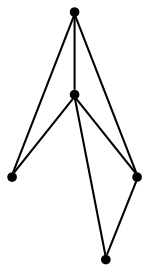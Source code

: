 graph {
  node [shape=point,comment="{\"directed\":false,\"doi\":\"10.1007/978-3-030-04414-5_10\",\"figure\":\"4 (3)\"}"]

  v0 [pos="1494.7589771669304,1363.0795276116496"]
  v1 [pos="1143.0049557464897,1245.830058646311"]
  v2 [pos="1494.7547803313626,1538.9544146267697"]
  v3 [pos="1465.4420776888628,1319.1155749307482"]
  v4 [pos="1436.1277217475026,1421.7028154755458"]

  v0 -- v1 [id="-1",pos="1494.7589771669304,1363.0795276116496 1143.0049557464897,1245.830058646311 1143.0049557464897,1245.830058646311 1143.0049557464897,1245.830058646311"]
  v1 -- v4 [id="-2",pos="1143.0049557464897,1245.830058646311 1436.1277217475026,1421.7028154755458 1436.1277217475026,1421.7028154755458 1436.1277217475026,1421.7028154755458"]
  v1 -- v3 [id="-3",pos="1143.0049557464897,1245.830058646311 1465.4420776888628,1319.1155749307482 1465.4420776888628,1319.1155749307482 1465.4420776888628,1319.1155749307482"]
  v4 -- v2 [id="-4",pos="1436.1277217475026,1421.7028154755458 1494.7547803313626,1538.9544146267697 1494.7547803313626,1538.9544146267697 1494.7547803313626,1538.9544146267697"]
  v4 -- v0 [id="-5",pos="1436.1277217475026,1421.7028154755458 1494.7589771669304,1363.0795276116496 1494.7589771669304,1363.0795276116496 1494.7589771669304,1363.0795276116496"]
  v3 -- v0 [id="-6",pos="1465.4420776888628,1319.1155749307482 1494.7589771669304,1363.0795276116496 1494.7589771669304,1363.0795276116496 1494.7589771669304,1363.0795276116496"]
  v2 -- v1 [id="-7",pos="1494.7547803313626,1538.9544146267697 1143.0049557464897,1245.830058646311 1143.0049557464897,1245.830058646311 1143.0049557464897,1245.830058646311"]
}